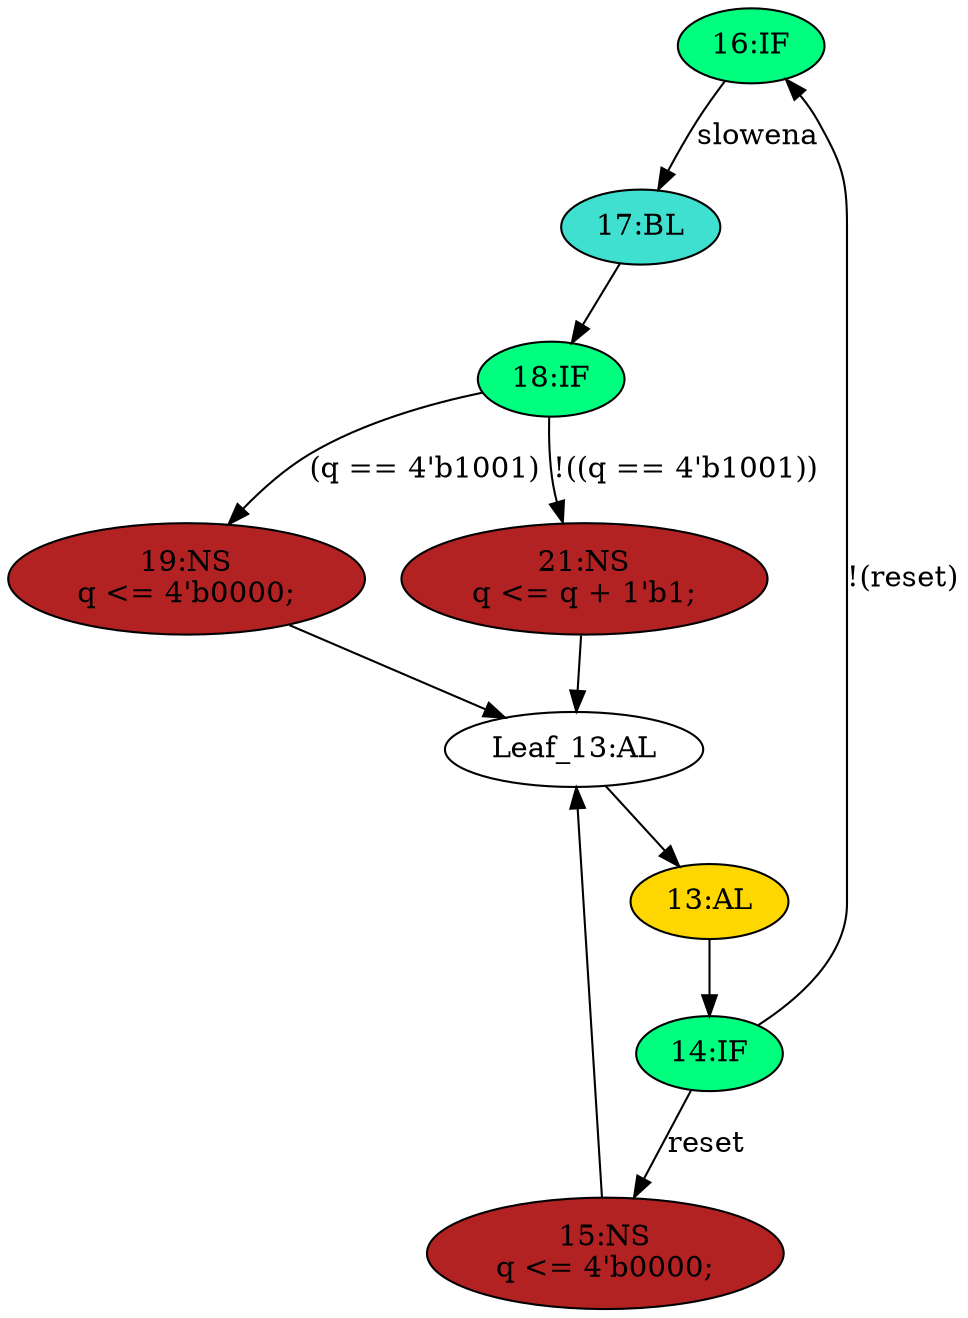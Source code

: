 strict digraph "compose( ,  )" {
	node [label="\N"];
	"16:IF"	[ast="<pyverilog.vparser.ast.IfStatement object at 0x7fb470ea33d0>",
		fillcolor=springgreen,
		label="16:IF",
		statements="[]",
		style=filled,
		typ=IfStatement];
	"17:BL"	[ast="<pyverilog.vparser.ast.Block object at 0x7fb470ea34d0>",
		fillcolor=turquoise,
		label="17:BL",
		statements="[]",
		style=filled,
		typ=Block];
	"16:IF" -> "17:BL"	[cond="['slowena']",
		label=slowena,
		lineno=16];
	"13:AL"	[ast="<pyverilog.vparser.ast.Always object at 0x7fb470f35790>",
		clk_sens=True,
		fillcolor=gold,
		label="13:AL",
		sens="['clk', 'reset']",
		statements="[]",
		style=filled,
		typ=Always,
		use_var="['reset', 'q', 'slowena']"];
	"14:IF"	[ast="<pyverilog.vparser.ast.IfStatement object at 0x7fb470e56910>",
		fillcolor=springgreen,
		label="14:IF",
		statements="[]",
		style=filled,
		typ=IfStatement];
	"13:AL" -> "14:IF"	[cond="[]",
		lineno=None];
	"18:IF"	[ast="<pyverilog.vparser.ast.IfStatement object at 0x7fb470e4ecd0>",
		fillcolor=springgreen,
		label="18:IF",
		statements="[]",
		style=filled,
		typ=IfStatement];
	"17:BL" -> "18:IF"	[cond="[]",
		lineno=None];
	"19:NS"	[ast="<pyverilog.vparser.ast.NonblockingSubstitution object at 0x7fb470e4ebd0>",
		fillcolor=firebrick,
		label="19:NS
q <= 4'b0000;",
		statements="[<pyverilog.vparser.ast.NonblockingSubstitution object at 0x7fb470e4ebd0>]",
		style=filled,
		typ=NonblockingSubstitution];
	"18:IF" -> "19:NS"	[cond="['q']",
		label="(q == 4'b1001)",
		lineno=18];
	"21:NS"	[ast="<pyverilog.vparser.ast.NonblockingSubstitution object at 0x7fb470eb1050>",
		fillcolor=firebrick,
		label="21:NS
q <= q + 1'b1;",
		statements="[<pyverilog.vparser.ast.NonblockingSubstitution object at 0x7fb470eb1050>]",
		style=filled,
		typ=NonblockingSubstitution];
	"18:IF" -> "21:NS"	[cond="['q']",
		label="!((q == 4'b1001))",
		lineno=18];
	"14:IF" -> "16:IF"	[cond="['reset']",
		label="!(reset)",
		lineno=14];
	"15:NS"	[ast="<pyverilog.vparser.ast.NonblockingSubstitution object at 0x7fb470e56810>",
		fillcolor=firebrick,
		label="15:NS
q <= 4'b0000;",
		statements="[<pyverilog.vparser.ast.NonblockingSubstitution object at 0x7fb470e56810>]",
		style=filled,
		typ=NonblockingSubstitution];
	"14:IF" -> "15:NS"	[cond="['reset']",
		label=reset,
		lineno=14];
	"Leaf_13:AL"	[def_var="['q']",
		label="Leaf_13:AL"];
	"19:NS" -> "Leaf_13:AL"	[cond="[]",
		lineno=None];
	"Leaf_13:AL" -> "13:AL";
	"15:NS" -> "Leaf_13:AL"	[cond="[]",
		lineno=None];
	"21:NS" -> "Leaf_13:AL"	[cond="[]",
		lineno=None];
}
